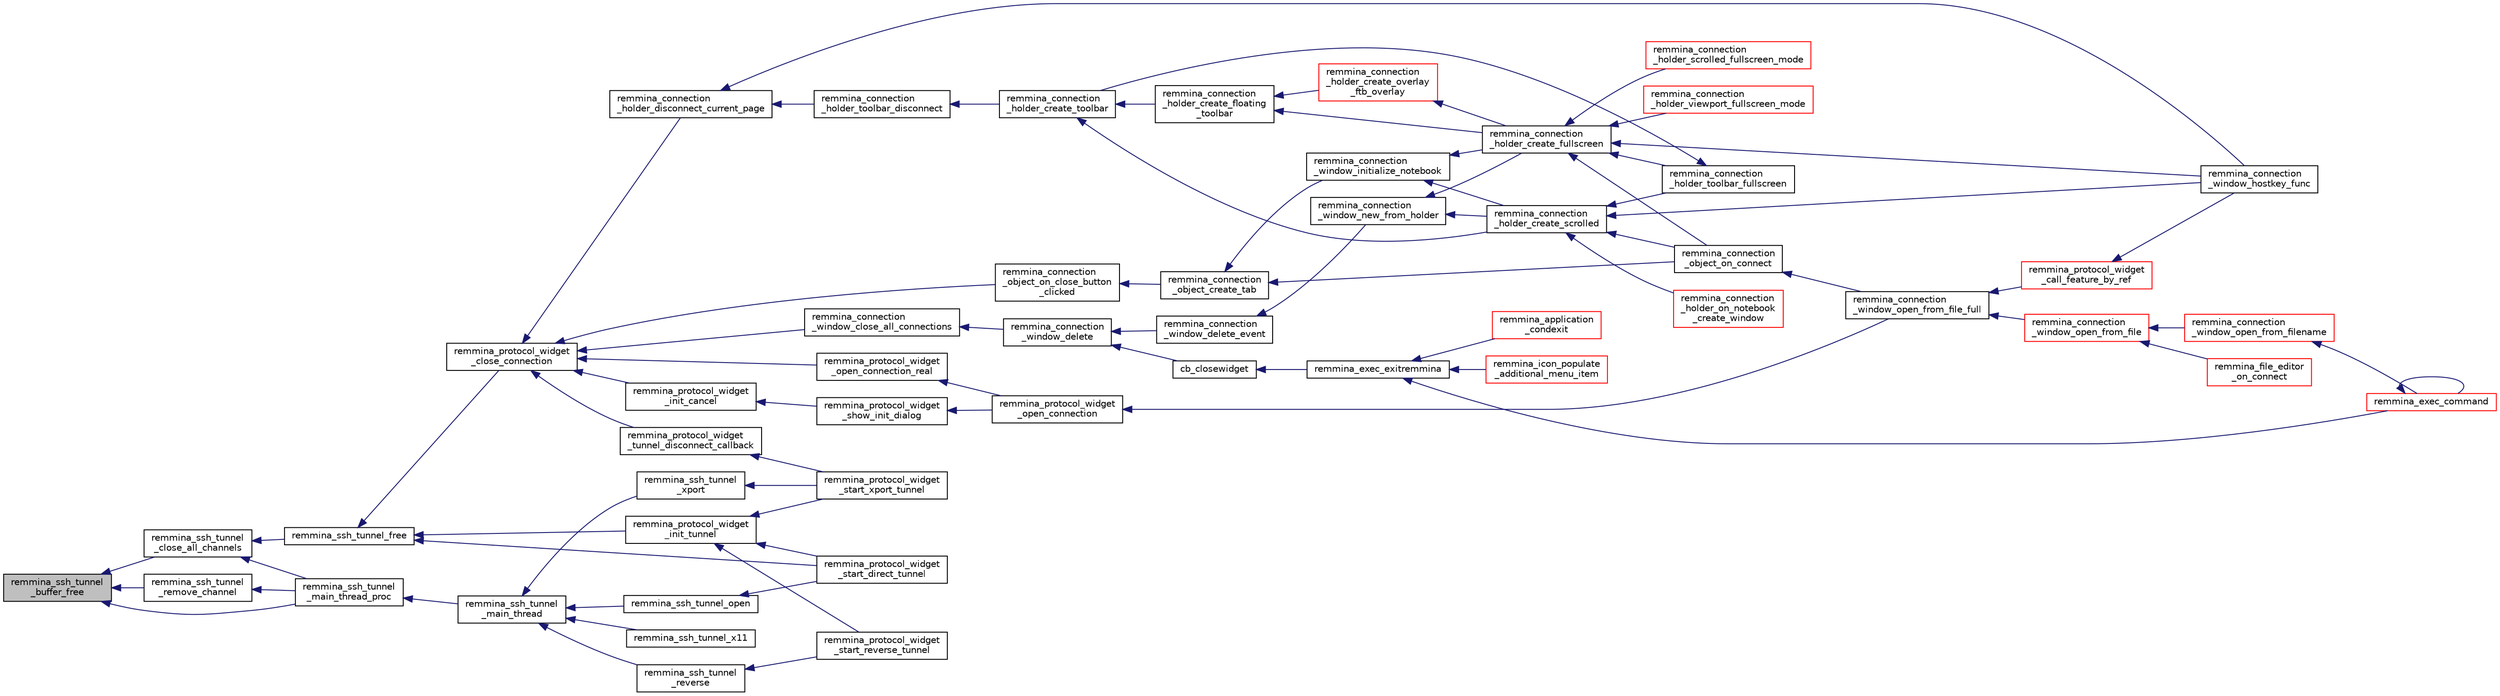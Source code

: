 digraph "remmina_ssh_tunnel_buffer_free"
{
  edge [fontname="Helvetica",fontsize="10",labelfontname="Helvetica",labelfontsize="10"];
  node [fontname="Helvetica",fontsize="10",shape=record];
  rankdir="LR";
  Node785 [label="remmina_ssh_tunnel\l_buffer_free",height=0.2,width=0.4,color="black", fillcolor="grey75", style="filled", fontcolor="black"];
  Node785 -> Node786 [dir="back",color="midnightblue",fontsize="10",style="solid",fontname="Helvetica"];
  Node786 [label="remmina_ssh_tunnel\l_close_all_channels",height=0.2,width=0.4,color="black", fillcolor="white", style="filled",URL="$remmina__ssh_8c.html#a0a0aff99448b4eec63bf11d7a4bb9ab7"];
  Node786 -> Node787 [dir="back",color="midnightblue",fontsize="10",style="solid",fontname="Helvetica"];
  Node787 [label="remmina_ssh_tunnel\l_main_thread_proc",height=0.2,width=0.4,color="black", fillcolor="white", style="filled",URL="$remmina__ssh_8c.html#a2c47bcbe038c0d5a393a781c96a5a549"];
  Node787 -> Node788 [dir="back",color="midnightblue",fontsize="10",style="solid",fontname="Helvetica"];
  Node788 [label="remmina_ssh_tunnel\l_main_thread",height=0.2,width=0.4,color="black", fillcolor="white", style="filled",URL="$remmina__ssh_8c.html#a879c1981a3b643529d64107a653016a6"];
  Node788 -> Node789 [dir="back",color="midnightblue",fontsize="10",style="solid",fontname="Helvetica"];
  Node789 [label="remmina_ssh_tunnel_open",height=0.2,width=0.4,color="black", fillcolor="white", style="filled",URL="$remmina__ssh_8h.html#a52b3f47eac79f2781ba81d61505f4f53"];
  Node789 -> Node790 [dir="back",color="midnightblue",fontsize="10",style="solid",fontname="Helvetica"];
  Node790 [label="remmina_protocol_widget\l_start_direct_tunnel",height=0.2,width=0.4,color="black", fillcolor="white", style="filled",URL="$remmina__protocol__widget_8h.html#a9d55210413d6a313478f81cf76ecf1b7",tooltip="Start an SSH tunnel if possible and return the host:port string. "];
  Node788 -> Node791 [dir="back",color="midnightblue",fontsize="10",style="solid",fontname="Helvetica"];
  Node791 [label="remmina_ssh_tunnel_x11",height=0.2,width=0.4,color="black", fillcolor="white", style="filled",URL="$remmina__ssh_8h.html#ac6d58beb4df141c6353e897c39748146"];
  Node788 -> Node792 [dir="back",color="midnightblue",fontsize="10",style="solid",fontname="Helvetica"];
  Node792 [label="remmina_ssh_tunnel\l_xport",height=0.2,width=0.4,color="black", fillcolor="white", style="filled",URL="$remmina__ssh_8h.html#aba49db2ced40e21e8adfad69dcfda2c4"];
  Node792 -> Node793 [dir="back",color="midnightblue",fontsize="10",style="solid",fontname="Helvetica"];
  Node793 [label="remmina_protocol_widget\l_start_xport_tunnel",height=0.2,width=0.4,color="black", fillcolor="white", style="filled",URL="$remmina__protocol__widget_8h.html#a172fa9cf2ce196c9846a3e47ea9036b4"];
  Node788 -> Node794 [dir="back",color="midnightblue",fontsize="10",style="solid",fontname="Helvetica"];
  Node794 [label="remmina_ssh_tunnel\l_reverse",height=0.2,width=0.4,color="black", fillcolor="white", style="filled",URL="$remmina__ssh_8h.html#ae47c8270267b02b9c0ff5b36074101c2"];
  Node794 -> Node795 [dir="back",color="midnightblue",fontsize="10",style="solid",fontname="Helvetica"];
  Node795 [label="remmina_protocol_widget\l_start_reverse_tunnel",height=0.2,width=0.4,color="black", fillcolor="white", style="filled",URL="$remmina__protocol__widget_8h.html#aa6d9f2f558fcd9e7fe58eefcde1c3c5c"];
  Node786 -> Node796 [dir="back",color="midnightblue",fontsize="10",style="solid",fontname="Helvetica"];
  Node796 [label="remmina_ssh_tunnel_free",height=0.2,width=0.4,color="black", fillcolor="white", style="filled",URL="$remmina__ssh_8h.html#a223f8dd7a678bcec2ece40a2d8f7ea06"];
  Node796 -> Node797 [dir="back",color="midnightblue",fontsize="10",style="solid",fontname="Helvetica"];
  Node797 [label="remmina_protocol_widget\l_close_connection",height=0.2,width=0.4,color="black", fillcolor="white", style="filled",URL="$remmina__protocol__widget_8h.html#a326a430fe4d298e3564d9fd5b7945a82"];
  Node797 -> Node798 [dir="back",color="midnightblue",fontsize="10",style="solid",fontname="Helvetica"];
  Node798 [label="remmina_connection\l_holder_disconnect_current_page",height=0.2,width=0.4,color="black", fillcolor="white", style="filled",URL="$remmina__connection__window_8c.html#a1e4264610577737355a72e95d37787f7"];
  Node798 -> Node799 [dir="back",color="midnightblue",fontsize="10",style="solid",fontname="Helvetica"];
  Node799 [label="remmina_connection\l_holder_toolbar_disconnect",height=0.2,width=0.4,color="black", fillcolor="white", style="filled",URL="$remmina__connection__window_8c.html#af1106bba32f40c7f42221a0483987503"];
  Node799 -> Node800 [dir="back",color="midnightblue",fontsize="10",style="solid",fontname="Helvetica"];
  Node800 [label="remmina_connection\l_holder_create_toolbar",height=0.2,width=0.4,color="black", fillcolor="white", style="filled",URL="$remmina__connection__window_8c.html#af8138da72278e9e9000276e08a6fd984"];
  Node800 -> Node801 [dir="back",color="midnightblue",fontsize="10",style="solid",fontname="Helvetica"];
  Node801 [label="remmina_connection\l_holder_create_floating\l_toolbar",height=0.2,width=0.4,color="black", fillcolor="white", style="filled",URL="$remmina__connection__window_8c.html#a967dca6c1876afc3e6bcb763f9709d43"];
  Node801 -> Node802 [dir="back",color="midnightblue",fontsize="10",style="solid",fontname="Helvetica"];
  Node802 [label="remmina_connection\l_holder_create_overlay\l_ftb_overlay",height=0.2,width=0.4,color="red", fillcolor="white", style="filled",URL="$remmina__connection__window_8c.html#ab2edcb806312b3367c70fbb13c383ae0"];
  Node802 -> Node804 [dir="back",color="midnightblue",fontsize="10",style="solid",fontname="Helvetica"];
  Node804 [label="remmina_connection\l_holder_create_fullscreen",height=0.2,width=0.4,color="black", fillcolor="white", style="filled",URL="$remmina__connection__window_8c.html#ae67ca4d276339723c1ff87fc224eaccf"];
  Node804 -> Node805 [dir="back",color="midnightblue",fontsize="10",style="solid",fontname="Helvetica"];
  Node805 [label="remmina_connection\l_holder_toolbar_fullscreen",height=0.2,width=0.4,color="black", fillcolor="white", style="filled",URL="$remmina__connection__window_8c.html#a02ac20f50f1b7b816bd7208127efdbee"];
  Node805 -> Node800 [dir="back",color="midnightblue",fontsize="10",style="solid",fontname="Helvetica"];
  Node804 -> Node806 [dir="back",color="midnightblue",fontsize="10",style="solid",fontname="Helvetica"];
  Node806 [label="remmina_connection\l_holder_viewport_fullscreen_mode",height=0.2,width=0.4,color="red", fillcolor="white", style="filled",URL="$remmina__connection__window_8c.html#a0e99d0ff8c39f2c6de508eee9ef498c5"];
  Node804 -> Node808 [dir="back",color="midnightblue",fontsize="10",style="solid",fontname="Helvetica"];
  Node808 [label="remmina_connection\l_holder_scrolled_fullscreen_mode",height=0.2,width=0.4,color="red", fillcolor="white", style="filled",URL="$remmina__connection__window_8c.html#aa25cae5c0e15e13b817b925e42a044a9"];
  Node804 -> Node809 [dir="back",color="midnightblue",fontsize="10",style="solid",fontname="Helvetica"];
  Node809 [label="remmina_connection\l_window_hostkey_func",height=0.2,width=0.4,color="black", fillcolor="white", style="filled",URL="$remmina__connection__window_8c.html#abef663d930076deb3105f86dabe2a9c3"];
  Node804 -> Node810 [dir="back",color="midnightblue",fontsize="10",style="solid",fontname="Helvetica"];
  Node810 [label="remmina_connection\l_object_on_connect",height=0.2,width=0.4,color="black", fillcolor="white", style="filled",URL="$remmina__connection__window_8c.html#a0ad685a873ecef95ec13caba17e0c22e"];
  Node810 -> Node811 [dir="back",color="midnightblue",fontsize="10",style="solid",fontname="Helvetica"];
  Node811 [label="remmina_connection\l_window_open_from_file_full",height=0.2,width=0.4,color="black", fillcolor="white", style="filled",URL="$remmina__connection__window_8h.html#adbf2b670ca3bae96a99cb0b36021a961"];
  Node811 -> Node812 [dir="back",color="midnightblue",fontsize="10",style="solid",fontname="Helvetica"];
  Node812 [label="remmina_connection\l_window_open_from_file",height=0.2,width=0.4,color="red", fillcolor="white", style="filled",URL="$remmina__connection__window_8h.html#a1c7f722a89609523cc4de079cc82f23c"];
  Node812 -> Node813 [dir="back",color="midnightblue",fontsize="10",style="solid",fontname="Helvetica"];
  Node813 [label="remmina_connection\l_window_open_from_filename",height=0.2,width=0.4,color="red", fillcolor="white", style="filled",URL="$remmina__connection__window_8h.html#ab0ed27ef360efc7d92906cbabf9da5db"];
  Node813 -> Node814 [dir="back",color="midnightblue",fontsize="10",style="solid",fontname="Helvetica"];
  Node814 [label="remmina_exec_command",height=0.2,width=0.4,color="red", fillcolor="white", style="filled",URL="$remmina__exec_8h.html#a424cabdcff647797061e7482049d62a7"];
  Node814 -> Node814 [dir="back",color="midnightblue",fontsize="10",style="solid",fontname="Helvetica"];
  Node812 -> Node837 [dir="back",color="midnightblue",fontsize="10",style="solid",fontname="Helvetica"];
  Node837 [label="remmina_file_editor\l_on_connect",height=0.2,width=0.4,color="red", fillcolor="white", style="filled",URL="$remmina__file__editor_8c.html#a73b8581fd1fd77532b748d91a2951f25"];
  Node811 -> Node840 [dir="back",color="midnightblue",fontsize="10",style="solid",fontname="Helvetica"];
  Node840 [label="remmina_protocol_widget\l_call_feature_by_ref",height=0.2,width=0.4,color="red", fillcolor="white", style="filled",URL="$remmina__protocol__widget_8h.html#a605b69a9aa4393024369cc5070488692"];
  Node840 -> Node809 [dir="back",color="midnightblue",fontsize="10",style="solid",fontname="Helvetica"];
  Node801 -> Node804 [dir="back",color="midnightblue",fontsize="10",style="solid",fontname="Helvetica"];
  Node800 -> Node855 [dir="back",color="midnightblue",fontsize="10",style="solid",fontname="Helvetica"];
  Node855 [label="remmina_connection\l_holder_create_scrolled",height=0.2,width=0.4,color="black", fillcolor="white", style="filled",URL="$remmina__connection__window_8c.html#a57b3656c37df65d276ddd50a16906dc7"];
  Node855 -> Node805 [dir="back",color="midnightblue",fontsize="10",style="solid",fontname="Helvetica"];
  Node855 -> Node856 [dir="back",color="midnightblue",fontsize="10",style="solid",fontname="Helvetica"];
  Node856 [label="remmina_connection\l_holder_on_notebook\l_create_window",height=0.2,width=0.4,color="red", fillcolor="white", style="filled",URL="$remmina__connection__window_8c.html#a2f5fc595c1aad851962aa58e2009bcce"];
  Node855 -> Node809 [dir="back",color="midnightblue",fontsize="10",style="solid",fontname="Helvetica"];
  Node855 -> Node810 [dir="back",color="midnightblue",fontsize="10",style="solid",fontname="Helvetica"];
  Node798 -> Node809 [dir="back",color="midnightblue",fontsize="10",style="solid",fontname="Helvetica"];
  Node797 -> Node859 [dir="back",color="midnightblue",fontsize="10",style="solid",fontname="Helvetica"];
  Node859 [label="remmina_connection\l_window_close_all_connections",height=0.2,width=0.4,color="black", fillcolor="white", style="filled",URL="$remmina__connection__window_8c.html#aa684847595283db326fd636735eed231"];
  Node859 -> Node860 [dir="back",color="midnightblue",fontsize="10",style="solid",fontname="Helvetica"];
  Node860 [label="remmina_connection\l_window_delete",height=0.2,width=0.4,color="black", fillcolor="white", style="filled",URL="$remmina__connection__window_8h.html#a47242e757b22622e8653643de24fdad9"];
  Node860 -> Node861 [dir="back",color="midnightblue",fontsize="10",style="solid",fontname="Helvetica"];
  Node861 [label="remmina_connection\l_window_delete_event",height=0.2,width=0.4,color="black", fillcolor="white", style="filled",URL="$remmina__connection__window_8c.html#aa84f957aaf2152717af3959b80ecfa8a"];
  Node861 -> Node854 [dir="back",color="midnightblue",fontsize="10",style="solid",fontname="Helvetica"];
  Node854 [label="remmina_connection\l_window_new_from_holder",height=0.2,width=0.4,color="black", fillcolor="white", style="filled",URL="$remmina__connection__window_8c.html#a0ff4775a640861c11f2bc9f4e4680ed5"];
  Node854 -> Node855 [dir="back",color="midnightblue",fontsize="10",style="solid",fontname="Helvetica"];
  Node854 -> Node804 [dir="back",color="midnightblue",fontsize="10",style="solid",fontname="Helvetica"];
  Node860 -> Node862 [dir="back",color="midnightblue",fontsize="10",style="solid",fontname="Helvetica"];
  Node862 [label="cb_closewidget",height=0.2,width=0.4,color="black", fillcolor="white", style="filled",URL="$remmina__exec_8c.html#a0ffd51ed283da4640c920e75e89e694a"];
  Node862 -> Node863 [dir="back",color="midnightblue",fontsize="10",style="solid",fontname="Helvetica"];
  Node863 [label="remmina_exec_exitremmina",height=0.2,width=0.4,color="black", fillcolor="white", style="filled",URL="$remmina__exec_8h.html#adbaf105af1039e44ba503a8d7174535f"];
  Node863 -> Node864 [dir="back",color="midnightblue",fontsize="10",style="solid",fontname="Helvetica"];
  Node864 [label="remmina_application\l_condexit",height=0.2,width=0.4,color="red", fillcolor="white", style="filled",URL="$remmina__exec_8h.html#aaa67e07e2426828d7e7b9b30d2038d31"];
  Node863 -> Node814 [dir="back",color="midnightblue",fontsize="10",style="solid",fontname="Helvetica"];
  Node863 -> Node818 [dir="back",color="midnightblue",fontsize="10",style="solid",fontname="Helvetica"];
  Node818 [label="remmina_icon_populate\l_additional_menu_item",height=0.2,width=0.4,color="red", fillcolor="white", style="filled",URL="$remmina__icon_8c.html#a8aaf73ed94cf20dcce1c7be26262cb56"];
  Node797 -> Node870 [dir="back",color="midnightblue",fontsize="10",style="solid",fontname="Helvetica"];
  Node870 [label="remmina_connection\l_object_on_close_button\l_clicked",height=0.2,width=0.4,color="black", fillcolor="white", style="filled",URL="$remmina__connection__window_8c.html#a4108c65715a02c0a7b570a2393027c2b"];
  Node870 -> Node871 [dir="back",color="midnightblue",fontsize="10",style="solid",fontname="Helvetica"];
  Node871 [label="remmina_connection\l_object_create_tab",height=0.2,width=0.4,color="black", fillcolor="white", style="filled",URL="$remmina__connection__window_8c.html#a888c4dd031e9366a3284cb34351865aa"];
  Node871 -> Node872 [dir="back",color="midnightblue",fontsize="10",style="solid",fontname="Helvetica"];
  Node872 [label="remmina_connection\l_window_initialize_notebook",height=0.2,width=0.4,color="black", fillcolor="white", style="filled",URL="$remmina__connection__window_8c.html#aa28770c2f7c156eb4574227310481041"];
  Node872 -> Node855 [dir="back",color="midnightblue",fontsize="10",style="solid",fontname="Helvetica"];
  Node872 -> Node804 [dir="back",color="midnightblue",fontsize="10",style="solid",fontname="Helvetica"];
  Node871 -> Node810 [dir="back",color="midnightblue",fontsize="10",style="solid",fontname="Helvetica"];
  Node797 -> Node873 [dir="back",color="midnightblue",fontsize="10",style="solid",fontname="Helvetica"];
  Node873 [label="remmina_protocol_widget\l_init_cancel",height=0.2,width=0.4,color="black", fillcolor="white", style="filled",URL="$remmina__protocol__widget_8c.html#abe4a5c4544090e6a185341d61aa66861"];
  Node873 -> Node874 [dir="back",color="midnightblue",fontsize="10",style="solid",fontname="Helvetica"];
  Node874 [label="remmina_protocol_widget\l_show_init_dialog",height=0.2,width=0.4,color="black", fillcolor="white", style="filled",URL="$remmina__protocol__widget_8c.html#a4bc73ebac622cdf46860f4ad351244d7"];
  Node874 -> Node875 [dir="back",color="midnightblue",fontsize="10",style="solid",fontname="Helvetica"];
  Node875 [label="remmina_protocol_widget\l_open_connection",height=0.2,width=0.4,color="black", fillcolor="white", style="filled",URL="$remmina__protocol__widget_8h.html#aeffcbd7db351d4cacd7c8ba801ea2c37"];
  Node875 -> Node811 [dir="back",color="midnightblue",fontsize="10",style="solid",fontname="Helvetica"];
  Node797 -> Node876 [dir="back",color="midnightblue",fontsize="10",style="solid",fontname="Helvetica"];
  Node876 [label="remmina_protocol_widget\l_open_connection_real",height=0.2,width=0.4,color="black", fillcolor="white", style="filled",URL="$remmina__protocol__widget_8c.html#a76ad91e7f8648699f71c466e203aa6dd"];
  Node876 -> Node875 [dir="back",color="midnightblue",fontsize="10",style="solid",fontname="Helvetica"];
  Node797 -> Node877 [dir="back",color="midnightblue",fontsize="10",style="solid",fontname="Helvetica"];
  Node877 [label="remmina_protocol_widget\l_tunnel_disconnect_callback",height=0.2,width=0.4,color="black", fillcolor="white", style="filled",URL="$remmina__protocol__widget_8c.html#ae9da346dfe25c1336c9a37f3e5faddb8"];
  Node877 -> Node793 [dir="back",color="midnightblue",fontsize="10",style="solid",fontname="Helvetica"];
  Node796 -> Node878 [dir="back",color="midnightblue",fontsize="10",style="solid",fontname="Helvetica"];
  Node878 [label="remmina_protocol_widget\l_init_tunnel",height=0.2,width=0.4,color="black", fillcolor="white", style="filled",URL="$remmina__protocol__widget_8c.html#a8c7b715825ff576b24d2878976d20f20"];
  Node878 -> Node790 [dir="back",color="midnightblue",fontsize="10",style="solid",fontname="Helvetica"];
  Node878 -> Node795 [dir="back",color="midnightblue",fontsize="10",style="solid",fontname="Helvetica"];
  Node878 -> Node793 [dir="back",color="midnightblue",fontsize="10",style="solid",fontname="Helvetica"];
  Node796 -> Node790 [dir="back",color="midnightblue",fontsize="10",style="solid",fontname="Helvetica"];
  Node785 -> Node879 [dir="back",color="midnightblue",fontsize="10",style="solid",fontname="Helvetica"];
  Node879 [label="remmina_ssh_tunnel\l_remove_channel",height=0.2,width=0.4,color="black", fillcolor="white", style="filled",URL="$remmina__ssh_8c.html#a1788658f417dd6b5c3a71b5d0816ec1a"];
  Node879 -> Node787 [dir="back",color="midnightblue",fontsize="10",style="solid",fontname="Helvetica"];
  Node785 -> Node787 [dir="back",color="midnightblue",fontsize="10",style="solid",fontname="Helvetica"];
}

